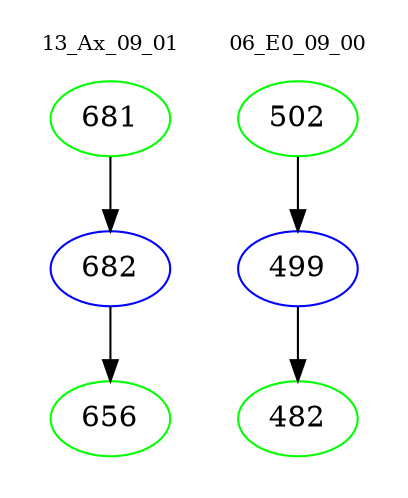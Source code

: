 digraph{
subgraph cluster_0 {
color = white
label = "13_Ax_09_01";
fontsize=10;
T0_681 [label="681", color="green"]
T0_681 -> T0_682 [color="black"]
T0_682 [label="682", color="blue"]
T0_682 -> T0_656 [color="black"]
T0_656 [label="656", color="green"]
}
subgraph cluster_1 {
color = white
label = "06_E0_09_00";
fontsize=10;
T1_502 [label="502", color="green"]
T1_502 -> T1_499 [color="black"]
T1_499 [label="499", color="blue"]
T1_499 -> T1_482 [color="black"]
T1_482 [label="482", color="green"]
}
}
